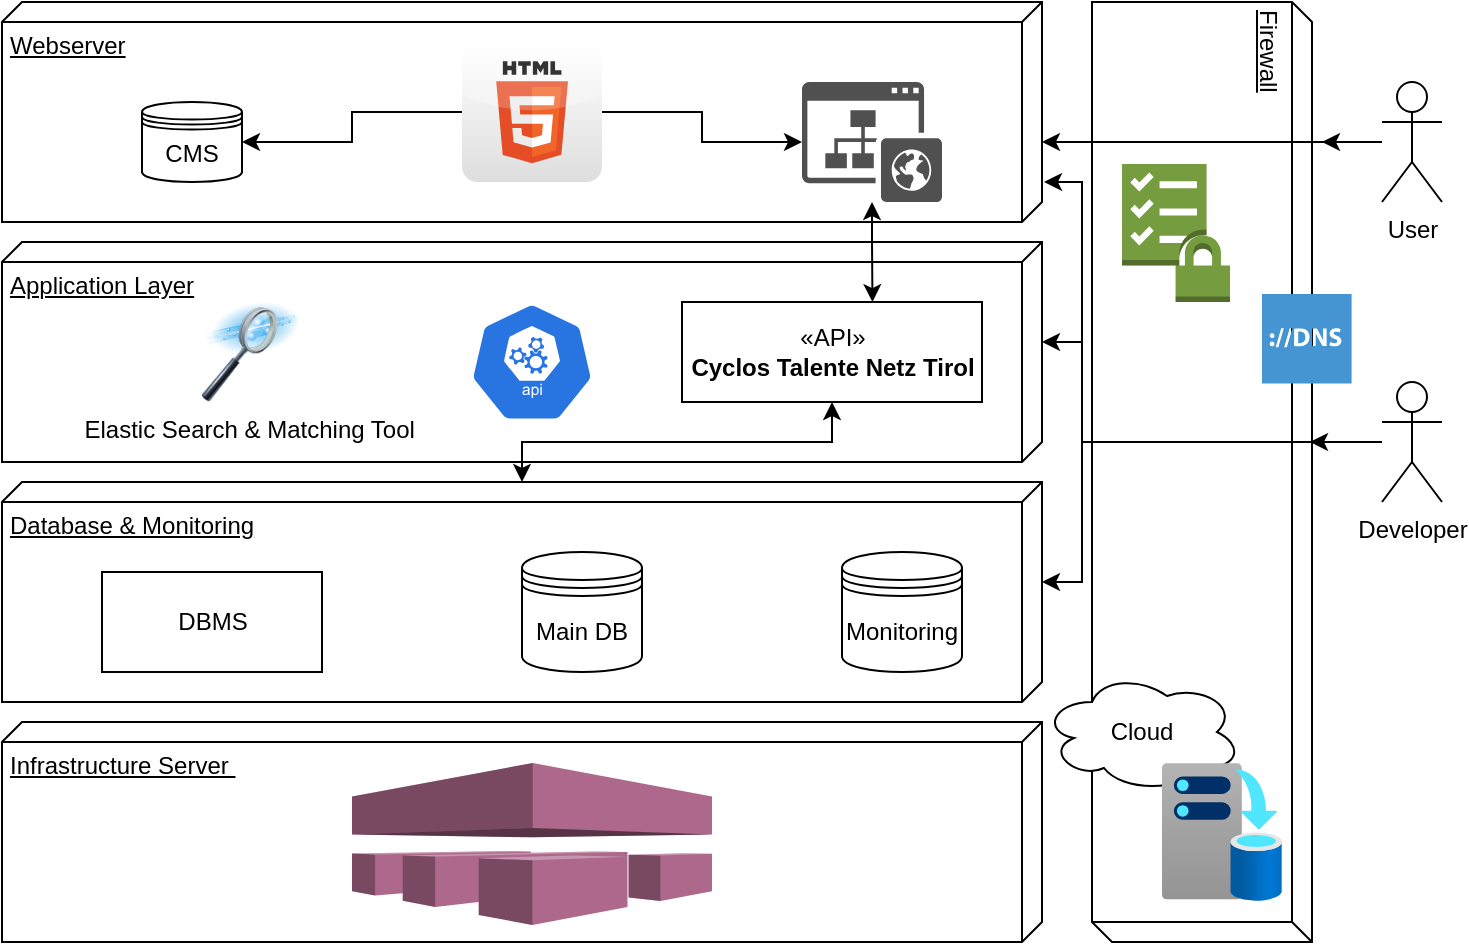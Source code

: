 <mxfile version="14.7.7" type="device"><diagram id="qJcUY-RgHloOFvwHTXCt" name="Page-1"><mxGraphModel dx="1422" dy="882" grid="1" gridSize="10" guides="1" tooltips="1" connect="1" arrows="1" fold="1" page="1" pageScale="1" pageWidth="827" pageHeight="1169" math="0" shadow="0"><root><mxCell id="0"/><mxCell id="1" parent="0"/><mxCell id="4Szotqa7pOHO3L1X5w0A-1" value="Webserver" style="verticalAlign=top;align=left;spacingTop=8;spacingLeft=2;spacingRight=12;shape=cube;size=10;direction=south;fontStyle=4;html=1;" vertex="1" parent="1"><mxGeometry x="50" y="90" width="520" height="110" as="geometry"/></mxCell><mxCell id="4Szotqa7pOHO3L1X5w0A-2" value="Application Layer" style="verticalAlign=top;align=left;spacingTop=8;spacingLeft=2;spacingRight=12;shape=cube;size=10;direction=south;fontStyle=4;html=1;" vertex="1" parent="1"><mxGeometry x="50" y="210" width="520" height="110" as="geometry"/></mxCell><mxCell id="4Szotqa7pOHO3L1X5w0A-3" value="Database &amp;amp; Monitoring" style="verticalAlign=top;align=left;spacingTop=8;spacingLeft=2;spacingRight=12;shape=cube;size=10;direction=south;fontStyle=4;html=1;" vertex="1" parent="1"><mxGeometry x="50" y="330" width="520" height="110" as="geometry"/></mxCell><mxCell id="4Szotqa7pOHO3L1X5w0A-4" value="Infrastructure Server&amp;nbsp;" style="verticalAlign=top;align=left;spacingTop=8;spacingLeft=2;spacingRight=12;shape=cube;size=10;direction=south;fontStyle=4;html=1;" vertex="1" parent="1"><mxGeometry x="50" y="450" width="520" height="110" as="geometry"/></mxCell><mxCell id="4Szotqa7pOHO3L1X5w0A-5" value="Firewall" style="verticalAlign=top;align=left;spacingTop=8;spacingLeft=2;spacingRight=12;shape=cube;size=10;direction=south;fontStyle=4;html=1;rotation=90;" vertex="1" parent="1"><mxGeometry x="415" y="270" width="470" height="110" as="geometry"/></mxCell><mxCell id="4Szotqa7pOHO3L1X5w0A-7" value="Main DB" style="shape=datastore;whiteSpace=wrap;html=1;" vertex="1" parent="1"><mxGeometry x="310" y="365" width="60" height="60" as="geometry"/></mxCell><mxCell id="4Szotqa7pOHO3L1X5w0A-8" value="Monitoring" style="shape=datastore;whiteSpace=wrap;html=1;" vertex="1" parent="1"><mxGeometry x="470" y="365" width="60" height="60" as="geometry"/></mxCell><mxCell id="4Szotqa7pOHO3L1X5w0A-9" value="CMS" style="shape=datastore;whiteSpace=wrap;html=1;" vertex="1" parent="1"><mxGeometry x="120" y="140" width="50" height="40" as="geometry"/></mxCell><mxCell id="4Szotqa7pOHO3L1X5w0A-36" style="edgeStyle=orthogonalEdgeStyle;rounded=0;orthogonalLoop=1;jettySize=auto;html=1;startArrow=classic;startFill=1;" edge="1" parent="1" source="4Szotqa7pOHO3L1X5w0A-10" target="4Szotqa7pOHO3L1X5w0A-3"><mxGeometry relative="1" as="geometry"/></mxCell><mxCell id="4Szotqa7pOHO3L1X5w0A-10" value="«API»&lt;br&gt;&lt;b&gt;Cyclos Talente Netz Tirol&lt;/b&gt;" style="html=1;" vertex="1" parent="1"><mxGeometry x="390" y="240" width="150" height="50" as="geometry"/></mxCell><mxCell id="4Szotqa7pOHO3L1X5w0A-12" value="DBMS" style="html=1;" vertex="1" parent="1"><mxGeometry x="100" y="375" width="110" height="50" as="geometry"/></mxCell><mxCell id="4Szotqa7pOHO3L1X5w0A-13" value="" style="outlineConnect=0;dashed=0;verticalLabelPosition=bottom;verticalAlign=top;align=center;html=1;shape=mxgraph.aws3.device_farm;fillColor=#AD688B;gradientColor=none;" vertex="1" parent="1"><mxGeometry x="225" y="470.5" width="180" height="81" as="geometry"/></mxCell><mxCell id="4Szotqa7pOHO3L1X5w0A-14" value="" style="outlineConnect=0;dashed=0;verticalLabelPosition=bottom;verticalAlign=top;align=center;html=1;shape=mxgraph.aws3.checklist_security;fillColor=#759C3E;gradientColor=none;" vertex="1" parent="1"><mxGeometry x="610" y="171" width="54" height="69" as="geometry"/></mxCell><mxCell id="4Szotqa7pOHO3L1X5w0A-19" style="edgeStyle=orthogonalEdgeStyle;rounded=0;orthogonalLoop=1;jettySize=auto;html=1;" edge="1" parent="1" source="4Szotqa7pOHO3L1X5w0A-15"><mxGeometry relative="1" as="geometry"><mxPoint x="710" y="160" as="targetPoint"/></mxGeometry></mxCell><mxCell id="4Szotqa7pOHO3L1X5w0A-20" style="edgeStyle=orthogonalEdgeStyle;rounded=0;orthogonalLoop=1;jettySize=auto;html=1;entryX=0.636;entryY=0;entryDx=0;entryDy=0;entryPerimeter=0;" edge="1" parent="1" source="4Szotqa7pOHO3L1X5w0A-15" target="4Szotqa7pOHO3L1X5w0A-1"><mxGeometry relative="1" as="geometry"/></mxCell><mxCell id="4Szotqa7pOHO3L1X5w0A-15" value="User" style="shape=umlActor;verticalLabelPosition=bottom;verticalAlign=top;html=1;outlineConnect=0;" vertex="1" parent="1"><mxGeometry x="740" y="130" width="30" height="60" as="geometry"/></mxCell><mxCell id="4Szotqa7pOHO3L1X5w0A-18" style="edgeStyle=orthogonalEdgeStyle;rounded=0;orthogonalLoop=1;jettySize=auto;html=1;entryX=0.009;entryY=0.532;entryDx=0;entryDy=0;entryPerimeter=0;" edge="1" parent="1" source="4Szotqa7pOHO3L1X5w0A-16" target="4Szotqa7pOHO3L1X5w0A-5"><mxGeometry relative="1" as="geometry"/></mxCell><mxCell id="4Szotqa7pOHO3L1X5w0A-21" style="edgeStyle=orthogonalEdgeStyle;rounded=0;orthogonalLoop=1;jettySize=auto;html=1;entryX=0;entryY=0;entryDx=50;entryDy=0;entryPerimeter=0;" edge="1" parent="1" source="4Szotqa7pOHO3L1X5w0A-16" target="4Szotqa7pOHO3L1X5w0A-2"><mxGeometry relative="1" as="geometry"><Array as="points"><mxPoint x="590" y="310"/><mxPoint x="590" y="260"/></Array></mxGeometry></mxCell><mxCell id="4Szotqa7pOHO3L1X5w0A-22" style="edgeStyle=orthogonalEdgeStyle;rounded=0;orthogonalLoop=1;jettySize=auto;html=1;" edge="1" parent="1" source="4Szotqa7pOHO3L1X5w0A-16"><mxGeometry relative="1" as="geometry"><mxPoint x="571" y="180" as="targetPoint"/><Array as="points"><mxPoint x="590" y="310"/><mxPoint x="590" y="180"/><mxPoint x="571" y="180"/></Array></mxGeometry></mxCell><mxCell id="4Szotqa7pOHO3L1X5w0A-23" style="edgeStyle=orthogonalEdgeStyle;rounded=0;orthogonalLoop=1;jettySize=auto;html=1;entryX=0;entryY=0;entryDx=50;entryDy=0;entryPerimeter=0;" edge="1" parent="1" source="4Szotqa7pOHO3L1X5w0A-16" target="4Szotqa7pOHO3L1X5w0A-3"><mxGeometry relative="1" as="geometry"><Array as="points"><mxPoint x="590" y="310"/><mxPoint x="590" y="380"/></Array></mxGeometry></mxCell><mxCell id="4Szotqa7pOHO3L1X5w0A-16" value="Developer" style="shape=umlActor;verticalLabelPosition=bottom;verticalAlign=top;html=1;outlineConnect=0;" vertex="1" parent="1"><mxGeometry x="740" y="280" width="30" height="60" as="geometry"/></mxCell><mxCell id="4Szotqa7pOHO3L1X5w0A-24" value="Cloud" style="ellipse;shape=cloud;whiteSpace=wrap;html=1;align=center;" vertex="1" parent="1"><mxGeometry x="570" y="425" width="100" height="60" as="geometry"/></mxCell><mxCell id="4Szotqa7pOHO3L1X5w0A-25" value="" style="aspect=fixed;html=1;points=[];align=center;image;fontSize=12;image=img/lib/azure2/azure_stack/Infrastructure_Backup.svg;" vertex="1" parent="1"><mxGeometry x="630" y="470.5" width="60" height="69" as="geometry"/></mxCell><mxCell id="4Szotqa7pOHO3L1X5w0A-33" style="edgeStyle=orthogonalEdgeStyle;rounded=0;orthogonalLoop=1;jettySize=auto;html=1;entryX=1;entryY=0.5;entryDx=0;entryDy=0;" edge="1" parent="1" source="4Szotqa7pOHO3L1X5w0A-27" target="4Szotqa7pOHO3L1X5w0A-9"><mxGeometry relative="1" as="geometry"/></mxCell><mxCell id="4Szotqa7pOHO3L1X5w0A-34" style="edgeStyle=orthogonalEdgeStyle;rounded=0;orthogonalLoop=1;jettySize=auto;html=1;" edge="1" parent="1" source="4Szotqa7pOHO3L1X5w0A-27" target="4Szotqa7pOHO3L1X5w0A-31"><mxGeometry relative="1" as="geometry"/></mxCell><mxCell id="4Szotqa7pOHO3L1X5w0A-27" value="" style="dashed=0;outlineConnect=0;html=1;align=center;labelPosition=center;verticalLabelPosition=bottom;verticalAlign=top;shape=mxgraph.webicons.html5;gradientColor=#DFDEDE" vertex="1" parent="1"><mxGeometry x="280" y="110" width="70" height="70" as="geometry"/></mxCell><mxCell id="4Szotqa7pOHO3L1X5w0A-29" value="" style="shadow=0;dashed=0;html=1;strokeColor=none;fillColor=#4495D1;labelPosition=center;verticalLabelPosition=bottom;verticalAlign=top;align=center;outlineConnect=0;shape=mxgraph.veeam.dns;" vertex="1" parent="1"><mxGeometry x="680" y="236" width="44.8" height="44.8" as="geometry"/></mxCell><mxCell id="4Szotqa7pOHO3L1X5w0A-30" value="Elastic Search &amp;amp; Matching Tool&amp;nbsp;&lt;br&gt;" style="image;html=1;image=img/lib/clip_art/computers/Data_Filtering_128x128.png" vertex="1" parent="1"><mxGeometry x="150" y="240" width="50" height="50" as="geometry"/></mxCell><mxCell id="4Szotqa7pOHO3L1X5w0A-35" style="edgeStyle=orthogonalEdgeStyle;rounded=0;orthogonalLoop=1;jettySize=auto;html=1;entryX=0.273;entryY=0.163;entryDx=0;entryDy=0;entryPerimeter=0;startArrow=classic;startFill=1;" edge="1" parent="1" source="4Szotqa7pOHO3L1X5w0A-31" target="4Szotqa7pOHO3L1X5w0A-2"><mxGeometry relative="1" as="geometry"/></mxCell><mxCell id="4Szotqa7pOHO3L1X5w0A-31" value="" style="pointerEvents=1;shadow=0;dashed=0;html=1;strokeColor=none;fillColor=#505050;labelPosition=center;verticalLabelPosition=bottom;verticalAlign=top;outlineConnect=0;align=center;shape=mxgraph.office.sites.website_public;" vertex="1" parent="1"><mxGeometry x="450" y="130" width="70" height="60" as="geometry"/></mxCell><mxCell id="4Szotqa7pOHO3L1X5w0A-38" value="" style="html=1;dashed=0;whitespace=wrap;fillColor=#2875E2;strokeColor=#ffffff;points=[[0.005,0.63,0],[0.1,0.2,0],[0.9,0.2,0],[0.5,0,0],[0.995,0.63,0],[0.72,0.99,0],[0.5,1,0],[0.28,0.99,0]];shape=mxgraph.kubernetes.icon;prIcon=api" vertex="1" parent="1"><mxGeometry x="280" y="240" width="70" height="60" as="geometry"/></mxCell></root></mxGraphModel></diagram></mxfile>